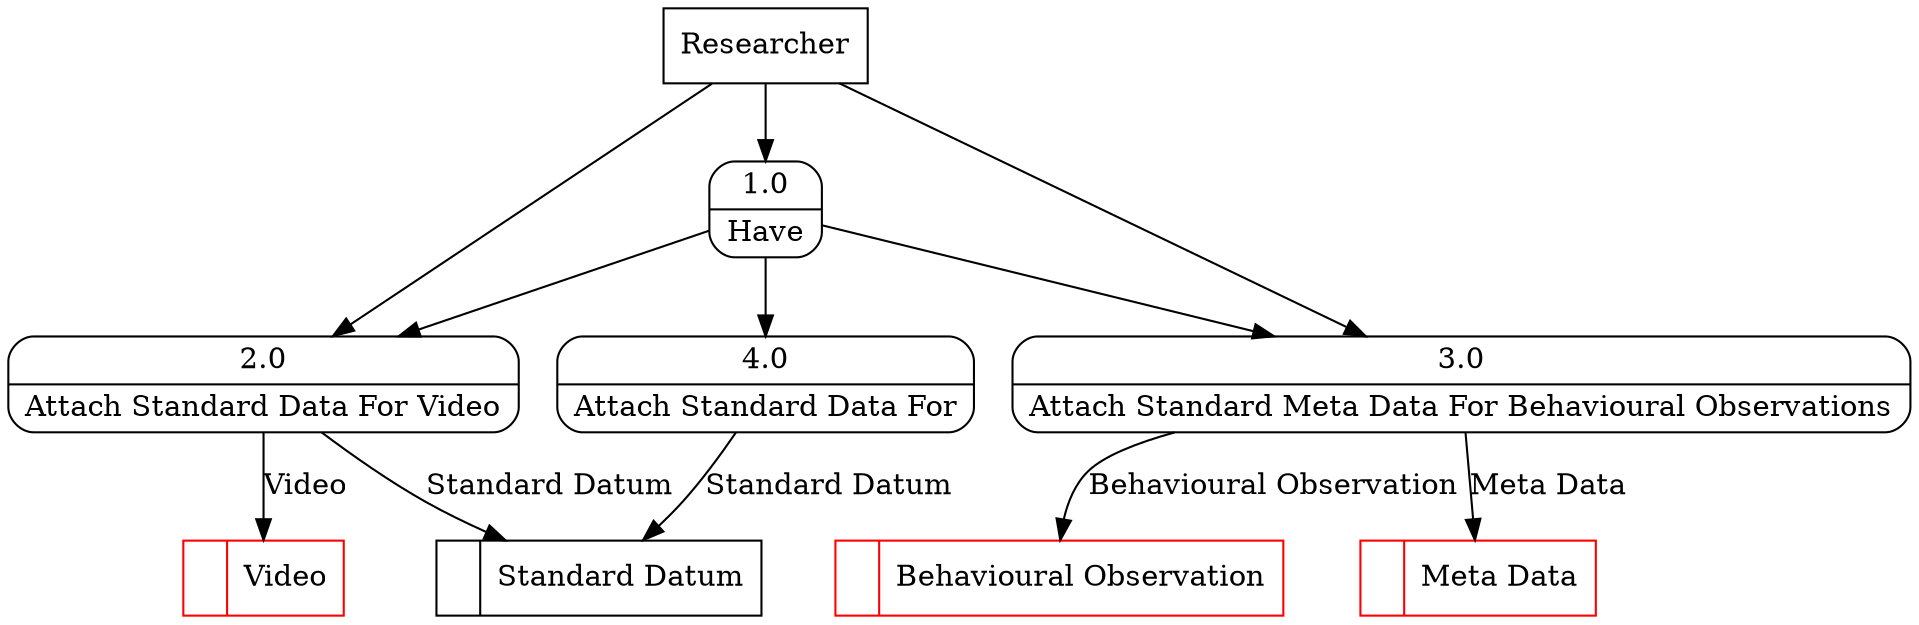 digraph dfd2{ 
node[shape=record]
200 [label="<f0>  |<f1> Video " color=red];
201 [label="<f0>  |<f1> Behavioural Observation " color=red];
202 [label="<f0>  |<f1> Standard Datum " ];
203 [label="<f0>  |<f1> Meta Data " color=red];
204 [label="Researcher" shape=box];
205 [label="{<f0> 1.0|<f1> Have }" shape=Mrecord];
206 [label="{<f0> 2.0|<f1> Attach Standard Data For Video }" shape=Mrecord];
207 [label="{<f0> 3.0|<f1> Attach Standard Meta Data For Behavioural Observations }" shape=Mrecord];
208 [label="{<f0> 4.0|<f1> Attach Standard Data For }" shape=Mrecord];
204 -> 205
204 -> 206
204 -> 207
205 -> 206
205 -> 207
205 -> 208
206 -> 200 [label="Video"]
206 -> 202 [label="Standard Datum"]
207 -> 203 [label="Meta Data"]
207 -> 201 [label="Behavioural Observation"]
208 -> 202 [label="Standard Datum"]
}
